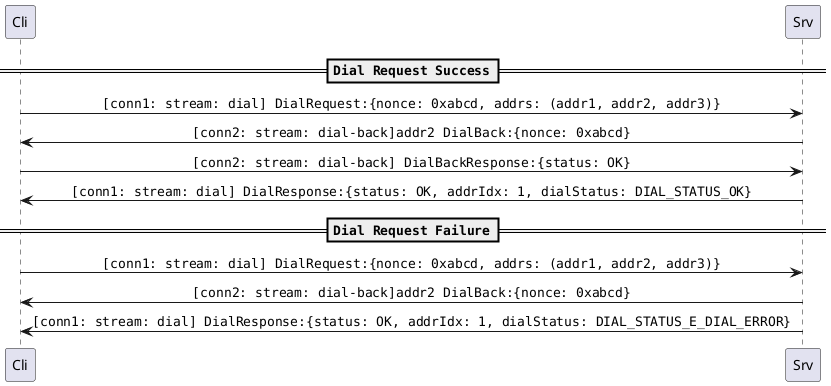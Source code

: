 @startuml
participant Cli
participant Srv

skinparam sequenceMessageAlign center
skinparam defaultFontName monospaced


== Dial Request Success==

Cli -> Srv: [conn1: stream: dial] DialRequest:{nonce: 0xabcd, addrs: (addr1, addr2, addr3)}
Srv -> Cli: [conn2: stream: dial-back]addr2 DialBack:{nonce: 0xabcd}
Cli -> Srv: [conn2: stream: dial-back] DialBackResponse:{status: OK}
Srv -> Cli: [conn1: stream: dial] DialResponse:{status: OK, addrIdx: 1, dialStatus: DIAL_STATUS_OK} 

== Dial Request Failure==

Cli -> Srv: [conn1: stream: dial] DialRequest:{nonce: 0xabcd, addrs: (addr1, addr2, addr3)}
Srv -> Cli: [conn2: stream: dial-back]addr2 DialBack:{nonce: 0xabcd}
Srv -> Cli: [conn1: stream: dial] DialResponse:{status: OK, addrIdx: 1, dialStatus: DIAL_STATUS_E_DIAL_ERROR} 
@enduml
